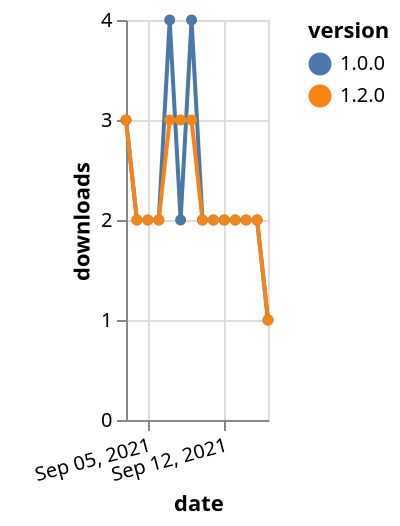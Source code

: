 {"$schema": "https://vega.github.io/schema/vega-lite/v5.json", "description": "A simple bar chart with embedded data.", "data": {"values": [{"date": "2021-09-03", "total": 671, "delta": 3, "version": "1.0.0"}, {"date": "2021-09-04", "total": 673, "delta": 2, "version": "1.0.0"}, {"date": "2021-09-05", "total": 675, "delta": 2, "version": "1.0.0"}, {"date": "2021-09-06", "total": 677, "delta": 2, "version": "1.0.0"}, {"date": "2021-09-07", "total": 681, "delta": 4, "version": "1.0.0"}, {"date": "2021-09-08", "total": 683, "delta": 2, "version": "1.0.0"}, {"date": "2021-09-09", "total": 687, "delta": 4, "version": "1.0.0"}, {"date": "2021-09-10", "total": 689, "delta": 2, "version": "1.0.0"}, {"date": "2021-09-11", "total": 691, "delta": 2, "version": "1.0.0"}, {"date": "2021-09-12", "total": 693, "delta": 2, "version": "1.0.0"}, {"date": "2021-09-13", "total": 695, "delta": 2, "version": "1.0.0"}, {"date": "2021-09-14", "total": 697, "delta": 2, "version": "1.0.0"}, {"date": "2021-09-15", "total": 699, "delta": 2, "version": "1.0.0"}, {"date": "2021-09-16", "total": 700, "delta": 1, "version": "1.0.0"}, {"date": "2021-09-03", "total": 216, "delta": 3, "version": "1.2.0"}, {"date": "2021-09-04", "total": 218, "delta": 2, "version": "1.2.0"}, {"date": "2021-09-05", "total": 220, "delta": 2, "version": "1.2.0"}, {"date": "2021-09-06", "total": 222, "delta": 2, "version": "1.2.0"}, {"date": "2021-09-07", "total": 225, "delta": 3, "version": "1.2.0"}, {"date": "2021-09-08", "total": 228, "delta": 3, "version": "1.2.0"}, {"date": "2021-09-09", "total": 231, "delta": 3, "version": "1.2.0"}, {"date": "2021-09-10", "total": 233, "delta": 2, "version": "1.2.0"}, {"date": "2021-09-11", "total": 235, "delta": 2, "version": "1.2.0"}, {"date": "2021-09-12", "total": 237, "delta": 2, "version": "1.2.0"}, {"date": "2021-09-13", "total": 239, "delta": 2, "version": "1.2.0"}, {"date": "2021-09-14", "total": 241, "delta": 2, "version": "1.2.0"}, {"date": "2021-09-15", "total": 243, "delta": 2, "version": "1.2.0"}, {"date": "2021-09-16", "total": 244, "delta": 1, "version": "1.2.0"}]}, "width": "container", "mark": {"type": "line", "point": {"filled": true}}, "encoding": {"x": {"field": "date", "type": "temporal", "timeUnit": "yearmonthdate", "title": "date", "axis": {"labelAngle": -15}}, "y": {"field": "delta", "type": "quantitative", "title": "downloads"}, "color": {"field": "version", "type": "nominal"}, "tooltip": {"field": "delta"}}}